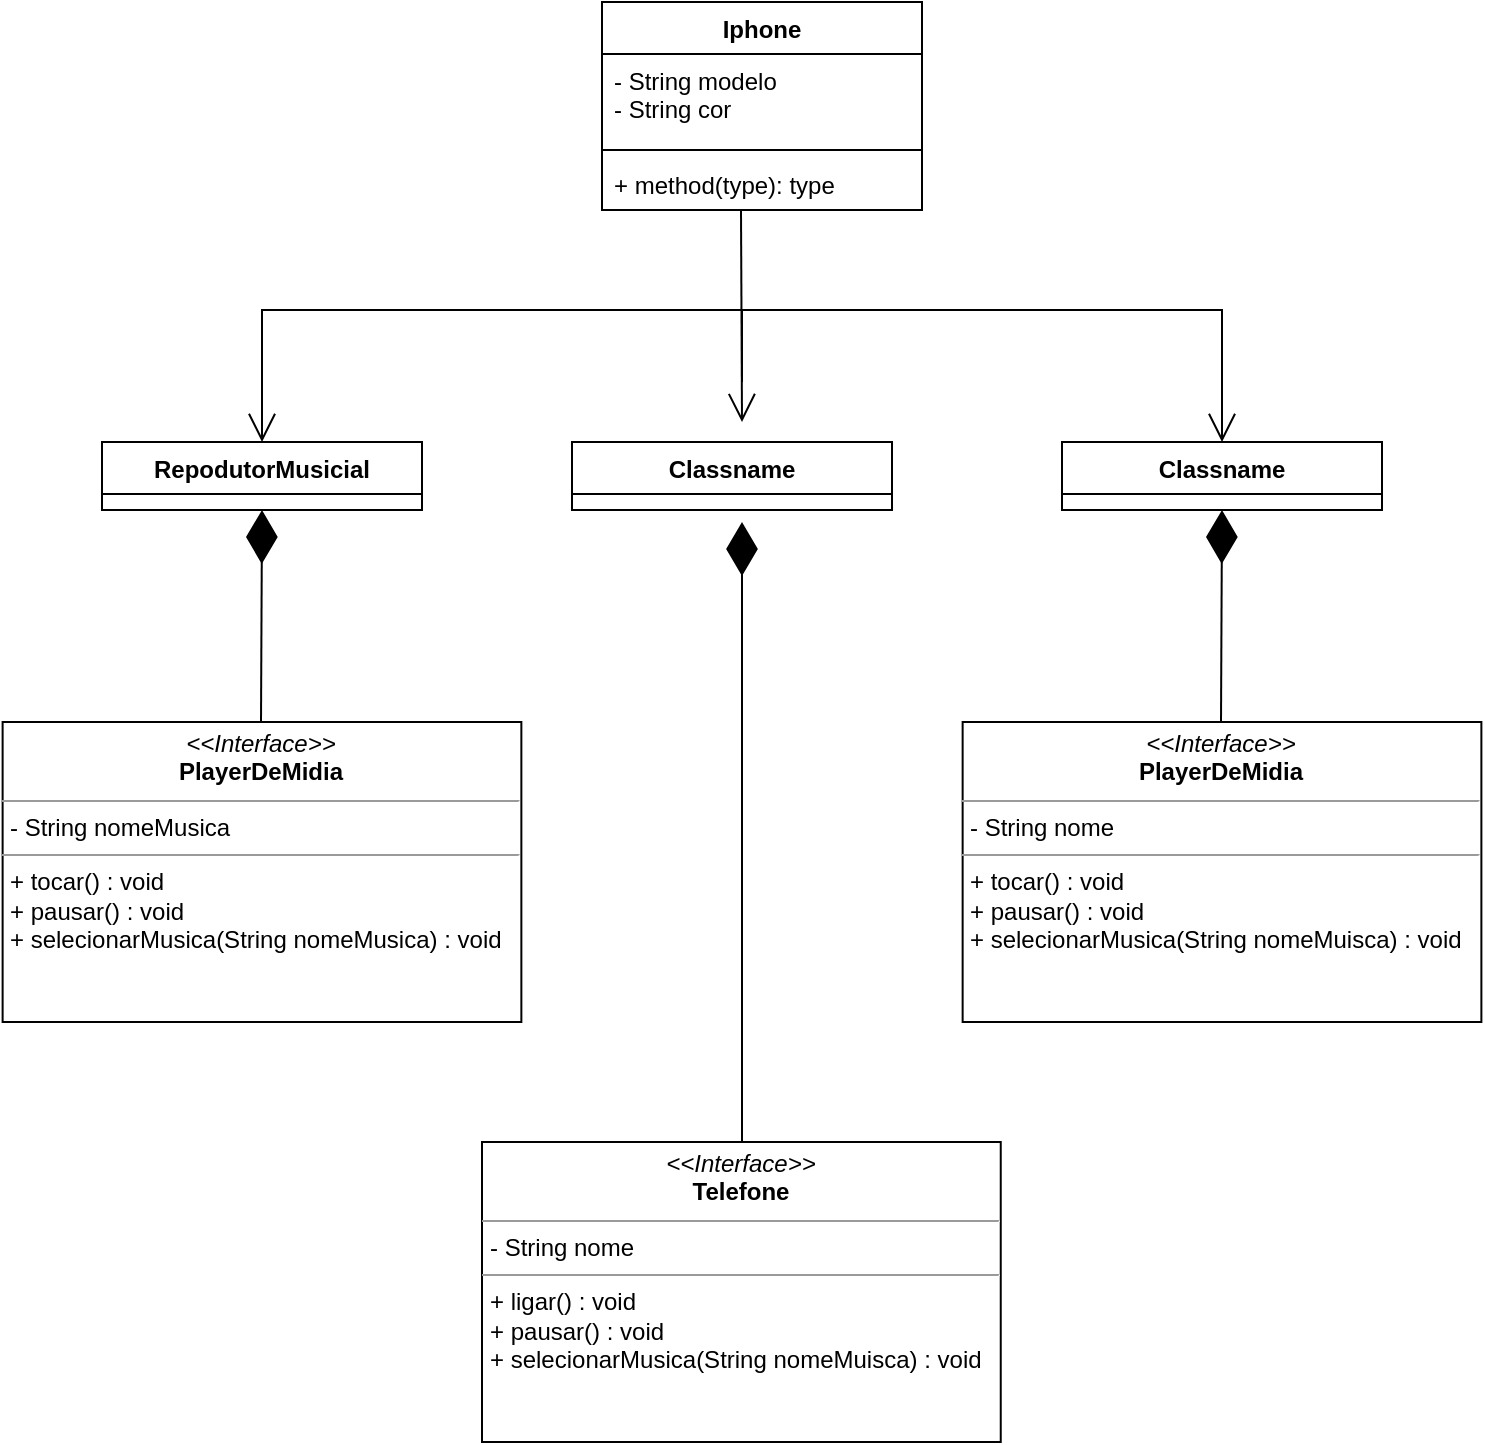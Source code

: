 <mxfile version="21.8.2" type="github">
  <diagram id="C5RBs43oDa-KdzZeNtuy" name="Page-1">
    <mxGraphModel dx="1058" dy="518" grid="1" gridSize="10" guides="1" tooltips="1" connect="1" arrows="1" fold="1" page="1" pageScale="1" pageWidth="827" pageHeight="1169" math="0" shadow="0">
      <root>
        <mxCell id="WIyWlLk6GJQsqaUBKTNV-0" />
        <mxCell id="WIyWlLk6GJQsqaUBKTNV-1" parent="WIyWlLk6GJQsqaUBKTNV-0" />
        <mxCell id="BxWGyI8JhKzKuQ0t7ILO-2" value="Iphone&lt;br&gt;" style="swimlane;fontStyle=1;align=center;verticalAlign=top;childLayout=stackLayout;horizontal=1;startSize=26;horizontalStack=0;resizeParent=1;resizeParentMax=0;resizeLast=0;collapsible=1;marginBottom=0;whiteSpace=wrap;html=1;" vertex="1" parent="WIyWlLk6GJQsqaUBKTNV-1">
          <mxGeometry x="330" y="40" width="160" height="104" as="geometry" />
        </mxCell>
        <mxCell id="BxWGyI8JhKzKuQ0t7ILO-3" value="- String modelo&lt;br&gt;- String cor" style="text;strokeColor=none;fillColor=none;align=left;verticalAlign=top;spacingLeft=4;spacingRight=4;overflow=hidden;rotatable=0;points=[[0,0.5],[1,0.5]];portConstraint=eastwest;whiteSpace=wrap;html=1;" vertex="1" parent="BxWGyI8JhKzKuQ0t7ILO-2">
          <mxGeometry y="26" width="160" height="44" as="geometry" />
        </mxCell>
        <mxCell id="BxWGyI8JhKzKuQ0t7ILO-4" value="" style="line;strokeWidth=1;fillColor=none;align=left;verticalAlign=middle;spacingTop=-1;spacingLeft=3;spacingRight=3;rotatable=0;labelPosition=right;points=[];portConstraint=eastwest;strokeColor=inherit;" vertex="1" parent="BxWGyI8JhKzKuQ0t7ILO-2">
          <mxGeometry y="70" width="160" height="8" as="geometry" />
        </mxCell>
        <mxCell id="BxWGyI8JhKzKuQ0t7ILO-5" value="+ method(type): type" style="text;strokeColor=none;fillColor=none;align=left;verticalAlign=top;spacingLeft=4;spacingRight=4;overflow=hidden;rotatable=0;points=[[0,0.5],[1,0.5]];portConstraint=eastwest;whiteSpace=wrap;html=1;" vertex="1" parent="BxWGyI8JhKzKuQ0t7ILO-2">
          <mxGeometry y="78" width="160" height="26" as="geometry" />
        </mxCell>
        <mxCell id="BxWGyI8JhKzKuQ0t7ILO-18" value="" style="endArrow=open;endFill=1;endSize=12;html=1;rounded=0;entryX=0.5;entryY=0;entryDx=0;entryDy=0;" edge="1" parent="WIyWlLk6GJQsqaUBKTNV-1">
          <mxGeometry width="160" relative="1" as="geometry">
            <mxPoint x="399.5" y="144" as="sourcePoint" />
            <mxPoint x="400" y="250" as="targetPoint" />
            <Array as="points" />
          </mxGeometry>
        </mxCell>
        <mxCell id="BxWGyI8JhKzKuQ0t7ILO-23" value="" style="endArrow=open;endFill=1;endSize=12;html=1;rounded=0;" edge="1" parent="WIyWlLk6GJQsqaUBKTNV-1">
          <mxGeometry width="160" relative="1" as="geometry">
            <mxPoint x="400" y="194" as="sourcePoint" />
            <mxPoint x="160" y="260" as="targetPoint" />
            <Array as="points">
              <mxPoint x="160" y="194" />
            </Array>
          </mxGeometry>
        </mxCell>
        <mxCell id="BxWGyI8JhKzKuQ0t7ILO-30" value="" style="endArrow=open;endFill=1;endSize=12;html=1;rounded=0;" edge="1" parent="WIyWlLk6GJQsqaUBKTNV-1">
          <mxGeometry width="160" relative="1" as="geometry">
            <mxPoint x="400" y="230" as="sourcePoint" />
            <mxPoint x="640" y="260" as="targetPoint" />
            <Array as="points">
              <mxPoint x="400" y="194" />
              <mxPoint x="640" y="194" />
            </Array>
          </mxGeometry>
        </mxCell>
        <mxCell id="BxWGyI8JhKzKuQ0t7ILO-32" value="&lt;p style=&quot;margin:0px;margin-top:4px;text-align:center;&quot;&gt;&lt;i&gt;&amp;lt;&amp;lt;Interface&amp;gt;&amp;gt;&lt;/i&gt;&lt;br&gt;&lt;b&gt;PlayerDeMidia&lt;/b&gt;&lt;/p&gt;&lt;hr size=&quot;1&quot;&gt;&lt;p style=&quot;margin:0px;margin-left:4px;&quot;&gt;- String nomeMusica&lt;/p&gt;&lt;hr size=&quot;1&quot;&gt;&lt;p style=&quot;margin:0px;margin-left:4px;&quot;&gt;+ tocar() : void&lt;br&gt;+ pausar() : void&lt;br&gt;&lt;/p&gt;&lt;p style=&quot;margin:0px;margin-left:4px;&quot;&gt;+ selecionarMusica&lt;span style=&quot;background-color: initial;&quot;&gt;(String nomeMusica) : void&lt;/span&gt;&lt;/p&gt;" style="verticalAlign=top;align=left;overflow=fill;fontSize=12;fontFamily=Helvetica;html=1;whiteSpace=wrap;" vertex="1" parent="WIyWlLk6GJQsqaUBKTNV-1">
          <mxGeometry x="30.31" y="400" width="259.37" height="150" as="geometry" />
        </mxCell>
        <mxCell id="BxWGyI8JhKzKuQ0t7ILO-36" value="RepodutorMusicial" style="swimlane;fontStyle=1;align=center;verticalAlign=top;childLayout=stackLayout;horizontal=1;startSize=26;horizontalStack=0;resizeParent=1;resizeParentMax=0;resizeLast=0;collapsible=1;marginBottom=0;whiteSpace=wrap;html=1;" vertex="1" parent="WIyWlLk6GJQsqaUBKTNV-1">
          <mxGeometry x="80" y="260" width="160" height="34" as="geometry" />
        </mxCell>
        <mxCell id="BxWGyI8JhKzKuQ0t7ILO-47" value="Classname" style="swimlane;fontStyle=1;align=center;verticalAlign=top;childLayout=stackLayout;horizontal=1;startSize=26;horizontalStack=0;resizeParent=1;resizeParentMax=0;resizeLast=0;collapsible=1;marginBottom=0;whiteSpace=wrap;html=1;" vertex="1" parent="WIyWlLk6GJQsqaUBKTNV-1">
          <mxGeometry x="315" y="260" width="160" height="34" as="geometry" />
        </mxCell>
        <mxCell id="BxWGyI8JhKzKuQ0t7ILO-55" value="" style="endArrow=diamondThin;endFill=1;endSize=24;html=1;rounded=0;entryX=0.5;entryY=1;entryDx=0;entryDy=0;" edge="1" parent="WIyWlLk6GJQsqaUBKTNV-1" target="BxWGyI8JhKzKuQ0t7ILO-36">
          <mxGeometry width="160" relative="1" as="geometry">
            <mxPoint x="159.5" y="400" as="sourcePoint" />
            <mxPoint x="159.5" y="340" as="targetPoint" />
          </mxGeometry>
        </mxCell>
        <mxCell id="BxWGyI8JhKzKuQ0t7ILO-56" value="" style="endArrow=diamondThin;endFill=1;endSize=24;html=1;rounded=0;" edge="1" parent="WIyWlLk6GJQsqaUBKTNV-1">
          <mxGeometry width="160" relative="1" as="geometry">
            <mxPoint x="400" y="610" as="sourcePoint" />
            <mxPoint x="400" y="300" as="targetPoint" />
          </mxGeometry>
        </mxCell>
        <mxCell id="BxWGyI8JhKzKuQ0t7ILO-57" value="" style="endArrow=diamondThin;endFill=1;endSize=24;html=1;rounded=0;entryX=0.5;entryY=1;entryDx=0;entryDy=0;" edge="1" parent="WIyWlLk6GJQsqaUBKTNV-1" target="BxWGyI8JhKzKuQ0t7ILO-58">
          <mxGeometry width="160" relative="1" as="geometry">
            <mxPoint x="639.5" y="400" as="sourcePoint" />
            <mxPoint x="639.5" y="340" as="targetPoint" />
          </mxGeometry>
        </mxCell>
        <mxCell id="BxWGyI8JhKzKuQ0t7ILO-58" value="Classname" style="swimlane;fontStyle=1;align=center;verticalAlign=top;childLayout=stackLayout;horizontal=1;startSize=26;horizontalStack=0;resizeParent=1;resizeParentMax=0;resizeLast=0;collapsible=1;marginBottom=0;whiteSpace=wrap;html=1;" vertex="1" parent="WIyWlLk6GJQsqaUBKTNV-1">
          <mxGeometry x="560" y="260" width="160" height="34" as="geometry" />
        </mxCell>
        <mxCell id="BxWGyI8JhKzKuQ0t7ILO-60" value="&lt;p style=&quot;margin:0px;margin-top:4px;text-align:center;&quot;&gt;&lt;i&gt;&amp;lt;&amp;lt;Interface&amp;gt;&amp;gt;&lt;/i&gt;&lt;br&gt;&lt;b&gt;Telefone&lt;/b&gt;&lt;/p&gt;&lt;hr size=&quot;1&quot;&gt;&lt;p style=&quot;margin:0px;margin-left:4px;&quot;&gt;- String nome&lt;/p&gt;&lt;hr size=&quot;1&quot;&gt;&lt;p style=&quot;margin:0px;margin-left:4px;&quot;&gt;+&amp;nbsp;ligar() : void&lt;br&gt;+ pausar() : void&lt;br&gt;&lt;/p&gt;&lt;p style=&quot;margin:0px;margin-left:4px;&quot;&gt;+ selecionarMusica&lt;span style=&quot;background-color: initial;&quot;&gt;(String nomeMuisca) : void&lt;/span&gt;&lt;/p&gt;" style="verticalAlign=top;align=left;overflow=fill;fontSize=12;fontFamily=Helvetica;html=1;whiteSpace=wrap;" vertex="1" parent="WIyWlLk6GJQsqaUBKTNV-1">
          <mxGeometry x="270" y="610" width="259.37" height="150" as="geometry" />
        </mxCell>
        <mxCell id="BxWGyI8JhKzKuQ0t7ILO-61" value="&lt;p style=&quot;margin:0px;margin-top:4px;text-align:center;&quot;&gt;&lt;i&gt;&amp;lt;&amp;lt;Interface&amp;gt;&amp;gt;&lt;/i&gt;&lt;br&gt;&lt;b&gt;PlayerDeMidia&lt;/b&gt;&lt;/p&gt;&lt;hr size=&quot;1&quot;&gt;&lt;p style=&quot;margin:0px;margin-left:4px;&quot;&gt;- String nome&lt;/p&gt;&lt;hr size=&quot;1&quot;&gt;&lt;p style=&quot;margin:0px;margin-left:4px;&quot;&gt;+ tocar() : void&lt;br&gt;+ pausar() : void&lt;br&gt;&lt;/p&gt;&lt;p style=&quot;margin:0px;margin-left:4px;&quot;&gt;+ selecionarMusica&lt;span style=&quot;background-color: initial;&quot;&gt;(String nomeMuisca) : void&lt;/span&gt;&lt;/p&gt;" style="verticalAlign=top;align=left;overflow=fill;fontSize=12;fontFamily=Helvetica;html=1;whiteSpace=wrap;" vertex="1" parent="WIyWlLk6GJQsqaUBKTNV-1">
          <mxGeometry x="510.32" y="400" width="259.37" height="150" as="geometry" />
        </mxCell>
      </root>
    </mxGraphModel>
  </diagram>
</mxfile>
